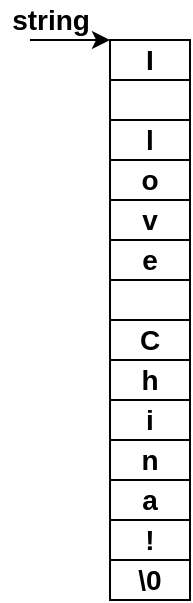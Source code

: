 <mxfile version="14.5.1" type="device"><diagram id="Y9T1SDnghHEOF5oa1Ao2" name="第 1 页"><mxGraphModel dx="1186" dy="672" grid="1" gridSize="10" guides="1" tooltips="1" connect="1" arrows="1" fold="1" page="1" pageScale="1" pageWidth="827" pageHeight="1169" math="0" shadow="0"><root><mxCell id="0"/><mxCell id="1" parent="0"/><mxCell id="4PDr0ypMvqZWZdJtY0RI-1" value="&lt;b&gt;&lt;font style=&quot;font-size: 14px&quot;&gt;I&lt;/font&gt;&lt;/b&gt;" style="rounded=0;whiteSpace=wrap;html=1;" parent="1" vertex="1"><mxGeometry x="240" y="40" width="40" height="20" as="geometry"/></mxCell><mxCell id="4PDr0ypMvqZWZdJtY0RI-2" value="" style="rounded=0;whiteSpace=wrap;html=1;" parent="1" vertex="1"><mxGeometry x="240" y="60" width="40" height="20" as="geometry"/></mxCell><mxCell id="4PDr0ypMvqZWZdJtY0RI-4" value="&lt;span style=&quot;font-size: 14px&quot;&gt;&lt;b&gt;l&lt;/b&gt;&lt;/span&gt;" style="rounded=0;whiteSpace=wrap;html=1;" parent="1" vertex="1"><mxGeometry x="240" y="80" width="40" height="20" as="geometry"/></mxCell><mxCell id="4PDr0ypMvqZWZdJtY0RI-5" value="&lt;b&gt;&lt;font style=&quot;font-size: 14px&quot;&gt;o&lt;/font&gt;&lt;/b&gt;" style="rounded=0;whiteSpace=wrap;html=1;" parent="1" vertex="1"><mxGeometry x="240" y="100" width="40" height="20" as="geometry"/></mxCell><mxCell id="4PDr0ypMvqZWZdJtY0RI-6" value="&lt;b&gt;&lt;font style=&quot;font-size: 14px&quot;&gt;v&lt;/font&gt;&lt;/b&gt;" style="rounded=0;whiteSpace=wrap;html=1;" parent="1" vertex="1"><mxGeometry x="240" y="120" width="40" height="20" as="geometry"/></mxCell><mxCell id="4PDr0ypMvqZWZdJtY0RI-7" value="&lt;b&gt;&lt;font style=&quot;font-size: 14px&quot;&gt;e&lt;/font&gt;&lt;/b&gt;" style="rounded=0;whiteSpace=wrap;html=1;" parent="1" vertex="1"><mxGeometry x="240" y="140" width="40" height="20" as="geometry"/></mxCell><mxCell id="4PDr0ypMvqZWZdJtY0RI-8" value="" style="rounded=0;whiteSpace=wrap;html=1;" parent="1" vertex="1"><mxGeometry x="240" y="160" width="40" height="20" as="geometry"/></mxCell><mxCell id="4PDr0ypMvqZWZdJtY0RI-9" value="&lt;b&gt;&lt;font style=&quot;font-size: 14px&quot;&gt;C&lt;/font&gt;&lt;/b&gt;" style="rounded=0;whiteSpace=wrap;html=1;" parent="1" vertex="1"><mxGeometry x="240" y="180" width="40" height="20" as="geometry"/></mxCell><mxCell id="4PDr0ypMvqZWZdJtY0RI-10" value="&lt;b&gt;&lt;font style=&quot;font-size: 14px&quot;&gt;h&lt;/font&gt;&lt;/b&gt;" style="rounded=0;whiteSpace=wrap;html=1;" parent="1" vertex="1"><mxGeometry x="240" y="200" width="40" height="20" as="geometry"/></mxCell><mxCell id="4PDr0ypMvqZWZdJtY0RI-11" value="&lt;b&gt;&lt;font style=&quot;font-size: 14px&quot;&gt;i&lt;/font&gt;&lt;/b&gt;" style="rounded=0;whiteSpace=wrap;html=1;" parent="1" vertex="1"><mxGeometry x="240" y="220" width="40" height="20" as="geometry"/></mxCell><mxCell id="4PDr0ypMvqZWZdJtY0RI-12" value="&lt;b&gt;&lt;font style=&quot;font-size: 14px&quot;&gt;n&lt;/font&gt;&lt;/b&gt;" style="rounded=0;whiteSpace=wrap;html=1;" parent="1" vertex="1"><mxGeometry x="240" y="240" width="40" height="20" as="geometry"/></mxCell><mxCell id="4PDr0ypMvqZWZdJtY0RI-13" value="&lt;b&gt;&lt;font style=&quot;font-size: 14px&quot;&gt;a&lt;/font&gt;&lt;/b&gt;" style="rounded=0;whiteSpace=wrap;html=1;" parent="1" vertex="1"><mxGeometry x="240" y="260" width="40" height="20" as="geometry"/></mxCell><mxCell id="4PDr0ypMvqZWZdJtY0RI-14" value="&lt;b&gt;&lt;font style=&quot;font-size: 14px&quot;&gt;!&lt;/font&gt;&lt;/b&gt;" style="rounded=0;whiteSpace=wrap;html=1;" parent="1" vertex="1"><mxGeometry x="240" y="280" width="40" height="20" as="geometry"/></mxCell><mxCell id="4PDr0ypMvqZWZdJtY0RI-15" value="&lt;b&gt;&lt;font style=&quot;font-size: 14px&quot;&gt;\0&lt;/font&gt;&lt;/b&gt;" style="rounded=0;whiteSpace=wrap;html=1;" parent="1" vertex="1"><mxGeometry x="240" y="300" width="40" height="20" as="geometry"/></mxCell><mxCell id="4PDr0ypMvqZWZdJtY0RI-18" value="" style="endArrow=classic;html=1;entryX=0;entryY=0;entryDx=0;entryDy=0;" parent="1" target="4PDr0ypMvqZWZdJtY0RI-1" edge="1"><mxGeometry width="50" height="50" relative="1" as="geometry"><mxPoint x="200" y="40" as="sourcePoint"/><mxPoint x="230" y="30" as="targetPoint"/></mxGeometry></mxCell><mxCell id="4PDr0ypMvqZWZdJtY0RI-19" value="&lt;b&gt;&lt;font style=&quot;font-size: 14px&quot;&gt;string&lt;/font&gt;&lt;/b&gt;" style="text;html=1;align=center;verticalAlign=middle;resizable=0;points=[];autosize=1;" parent="1" vertex="1"><mxGeometry x="185" y="20" width="50" height="20" as="geometry"/></mxCell></root></mxGraphModel></diagram></mxfile>
